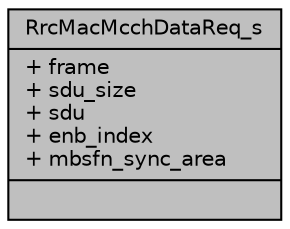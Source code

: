 digraph "RrcMacMcchDataReq_s"
{
 // LATEX_PDF_SIZE
  edge [fontname="Helvetica",fontsize="10",labelfontname="Helvetica",labelfontsize="10"];
  node [fontname="Helvetica",fontsize="10",shape=record];
  Node1 [label="{RrcMacMcchDataReq_s\n|+ frame\l+ sdu_size\l+ sdu\l+ enb_index\l+ mbsfn_sync_area\l|}",height=0.2,width=0.4,color="black", fillcolor="grey75", style="filled", fontcolor="black",tooltip=" "];
}
